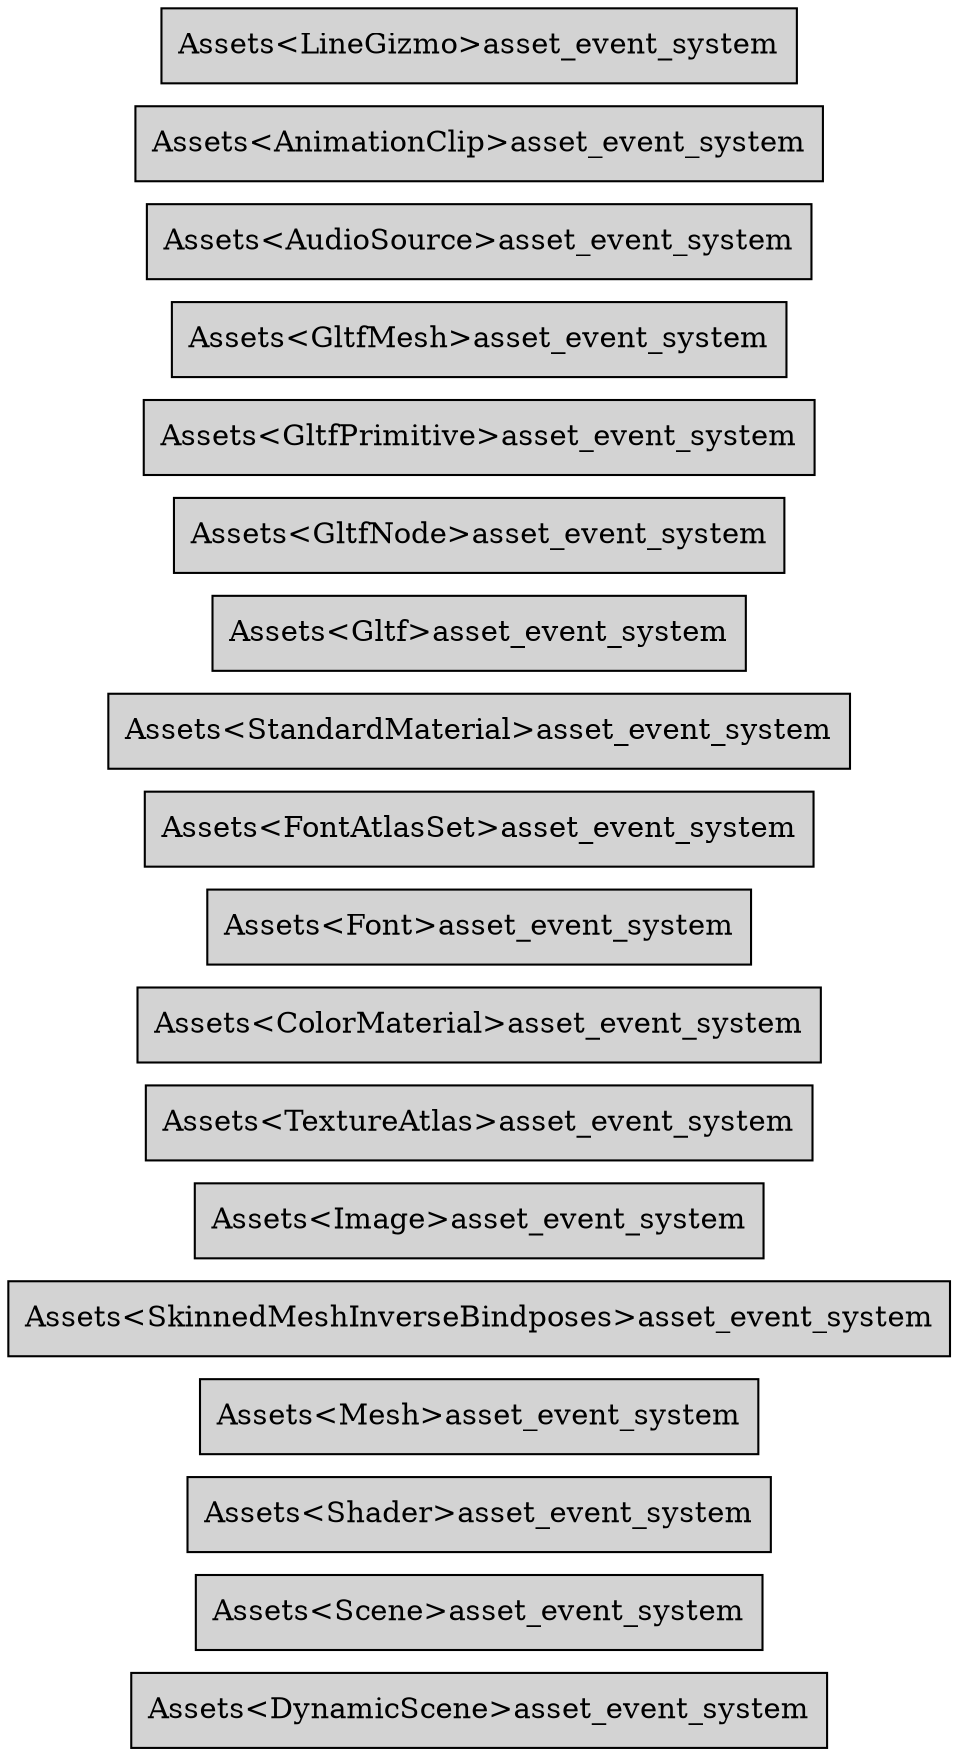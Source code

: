 digraph "" {
	"compound"="true";
	"splines"="spline";
	"rankdir"="LR";
	"bgcolor"="white";
	"fontname"="Helvetica";
	"nodesep"="0.15";
	edge ["penwidth"="2"];
	node ["shape"="box", "style"="filled"];
	"node_System(0)" ["label"="Assets<DynamicScene>asset_event_system", "tooltip"="bevy_asset::assets::Assets<bevy_scene::dynamic_scene::DynamicScene>::asset_event_system"]
	"node_System(1)" ["label"="Assets<Scene>asset_event_system", "tooltip"="bevy_asset::assets::Assets<bevy_scene::scene::Scene>::asset_event_system"]
	"node_System(2)" ["label"="Assets<Shader>asset_event_system", "tooltip"="bevy_asset::assets::Assets<bevy_render::render_resource::shader::Shader>::asset_event_system"]
	"node_System(3)" ["label"="Assets<Mesh>asset_event_system", "tooltip"="bevy_asset::assets::Assets<bevy_render::mesh::mesh::Mesh>::asset_event_system"]
	"node_System(4)" ["label"="Assets<SkinnedMeshInverseBindposes>asset_event_system", "tooltip"="bevy_asset::assets::Assets<bevy_render::mesh::mesh::skinning::SkinnedMeshInverseBindposes>::asset_event_system"]
	"node_System(5)" ["label"="Assets<Image>asset_event_system", "tooltip"="bevy_asset::assets::Assets<bevy_render::texture::image::Image>::asset_event_system"]
	"node_System(6)" ["label"="Assets<TextureAtlas>asset_event_system", "tooltip"="bevy_asset::assets::Assets<bevy_sprite::texture_atlas::TextureAtlas>::asset_event_system"]
	"node_System(7)" ["label"="Assets<ColorMaterial>asset_event_system", "tooltip"="bevy_asset::assets::Assets<bevy_sprite::mesh2d::color_material::ColorMaterial>::asset_event_system"]
	"node_System(8)" ["label"="Assets<Font>asset_event_system", "tooltip"="bevy_asset::assets::Assets<bevy_text::font::Font>::asset_event_system"]
	"node_System(9)" ["label"="Assets<FontAtlasSet>asset_event_system", "tooltip"="bevy_asset::assets::Assets<bevy_text::font_atlas_set::FontAtlasSet>::asset_event_system"]
	"node_System(10)" ["label"="Assets<StandardMaterial>asset_event_system", "tooltip"="bevy_asset::assets::Assets<bevy_pbr::pbr_material::StandardMaterial>::asset_event_system"]
	"node_System(11)" ["label"="Assets<Gltf>asset_event_system", "tooltip"="bevy_asset::assets::Assets<bevy_gltf::Gltf>::asset_event_system"]
	"node_System(12)" ["label"="Assets<GltfNode>asset_event_system", "tooltip"="bevy_asset::assets::Assets<bevy_gltf::GltfNode>::asset_event_system"]
	"node_System(13)" ["label"="Assets<GltfPrimitive>asset_event_system", "tooltip"="bevy_asset::assets::Assets<bevy_gltf::GltfPrimitive>::asset_event_system"]
	"node_System(14)" ["label"="Assets<GltfMesh>asset_event_system", "tooltip"="bevy_asset::assets::Assets<bevy_gltf::GltfMesh>::asset_event_system"]
	"node_System(15)" ["label"="Assets<AudioSource>asset_event_system", "tooltip"="bevy_asset::assets::Assets<bevy_audio::audio_source::AudioSource>::asset_event_system"]
	"node_System(16)" ["label"="Assets<AnimationClip>asset_event_system", "tooltip"="bevy_asset::assets::Assets<bevy_animation::AnimationClip>::asset_event_system"]
	"node_System(17)" ["label"="Assets<LineGizmo>asset_event_system", "tooltip"="bevy_asset::assets::Assets<bevy_gizmos::LineGizmo>::asset_event_system"]
}
